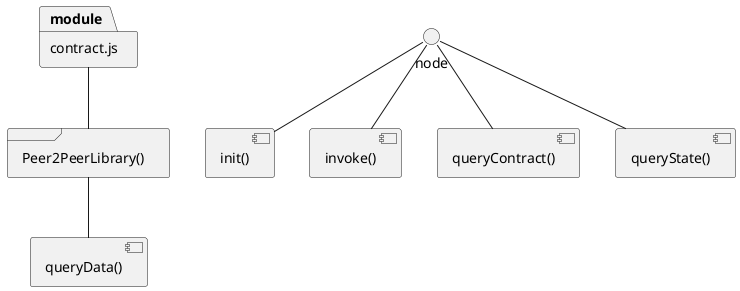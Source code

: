 @startuml
package module as "contract.js"
frame contract as "Peer2PeerLibrary()"
component init as "init()"
component invoke as "invoke()"
component queryContract as "queryContract()"
component queryState as "queryState()"
component queryData as "queryData()"

module -- contract
node -- init
node -- invoke
node -- queryContract
node -- queryState
contract -- queryData
@enduml